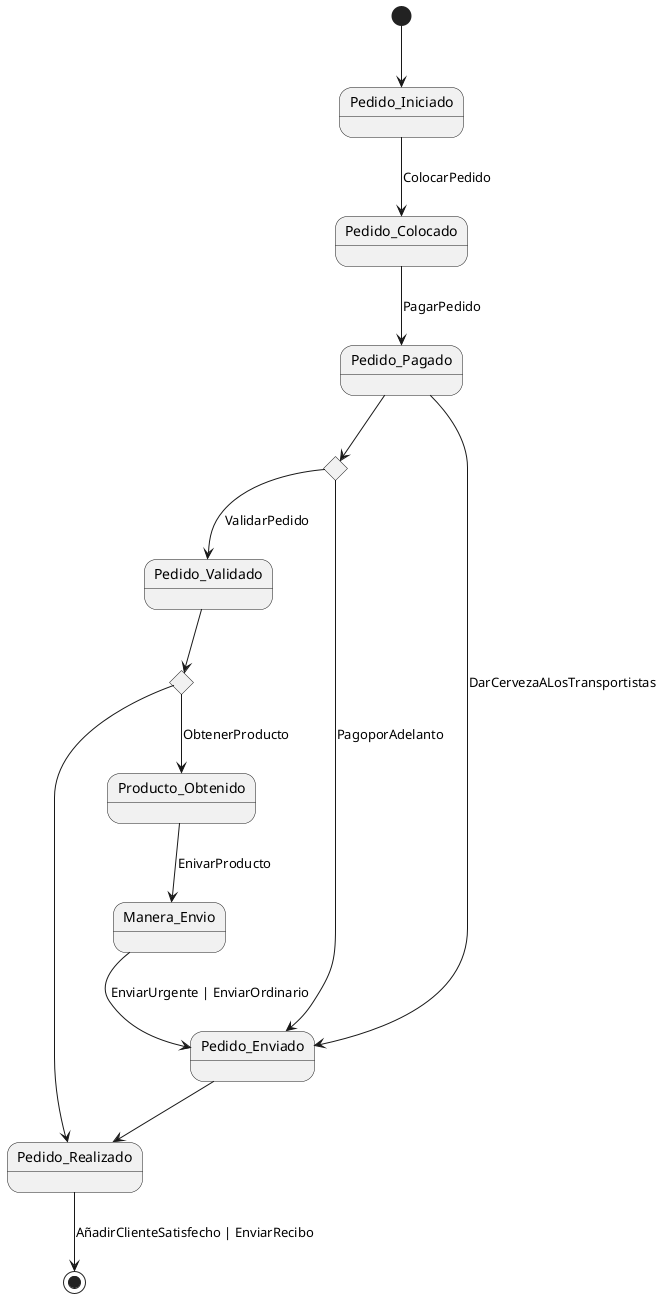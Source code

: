 @startuml stateDiagramUML

[*]  --> Pedido_Iniciado 
state c <<choice>> 
state d <<choice>> 
 
 
' Transiciones 
Pedido_Iniciado --> Pedido_Colocado: ColocarPedido 
Pedido_Colocado --> Pedido_Pagado: PagarPedido 
Pedido_Pagado --> c  
c --> Pedido_Validado: ValidarPedido 
c --> Pedido_Enviado : PagoporAdelanto 
Pedido_Validado --> d 
d --> Producto_Obtenido: ObtenerProducto 
 
Producto_Obtenido --> Manera_Envio :EnivarProducto 
d --> Pedido_Realizado 
Pedido_Pagado --> Pedido_Enviado: DarCervezaALosTransportistas 
Manera_Envio --> Pedido_Enviado : EnviarUrgente | EnviarOrdinario 
Pedido_Realizado --> [*]: AñadirClienteSatisfecho | EnviarRecibo 
Pedido_Enviado --> Pedido_Realizado 

@enduml